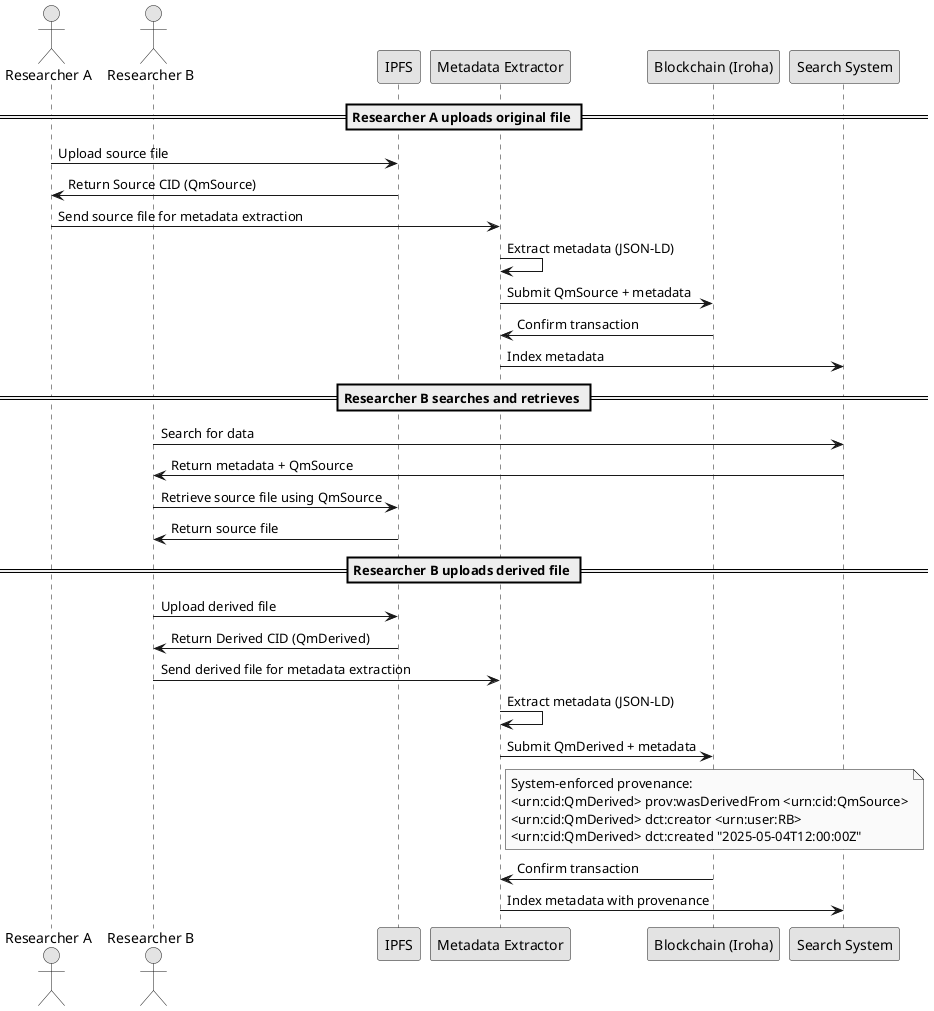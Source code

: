 @startuml
skinparam monochrome true
actor "Researcher A" as RA
actor "Researcher B" as RB
participant "IPFS" as IPFS
participant "Metadata Extractor" as ME
participant "Blockchain (Iroha)" as BC
participant "Search System" as Search

== Researcher A uploads original file ==
RA -> IPFS : Upload source file
IPFS -> RA : Return Source CID (QmSource)
RA -> ME : Send source file for metadata extraction
ME -> ME : Extract metadata (JSON-LD)
ME -> BC : Submit QmSource + metadata
BC -> ME : Confirm transaction
ME -> Search : Index metadata

== Researcher B searches and retrieves ==
RB -> Search : Search for data
Search -> RB : Return metadata + QmSource
RB -> IPFS : Retrieve source file using QmSource
IPFS -> RB : Return source file

== Researcher B uploads derived file ==
RB -> IPFS : Upload derived file
IPFS -> RB : Return Derived CID (QmDerived)
RB -> ME : Send derived file for metadata extraction
ME -> ME : Extract metadata (JSON-LD)
ME -> BC : Submit QmDerived + metadata
note right of ME
  System-enforced provenance:
  <urn:cid:QmDerived> prov:wasDerivedFrom <urn:cid:QmSource>
  <urn:cid:QmDerived> dct:creator <urn:user:RB>
  <urn:cid:QmDerived> dct:created "2025-05-04T12:00:00Z"
end note
BC -> ME : Confirm transaction
ME -> Search : Index metadata with provenance
@enduml
